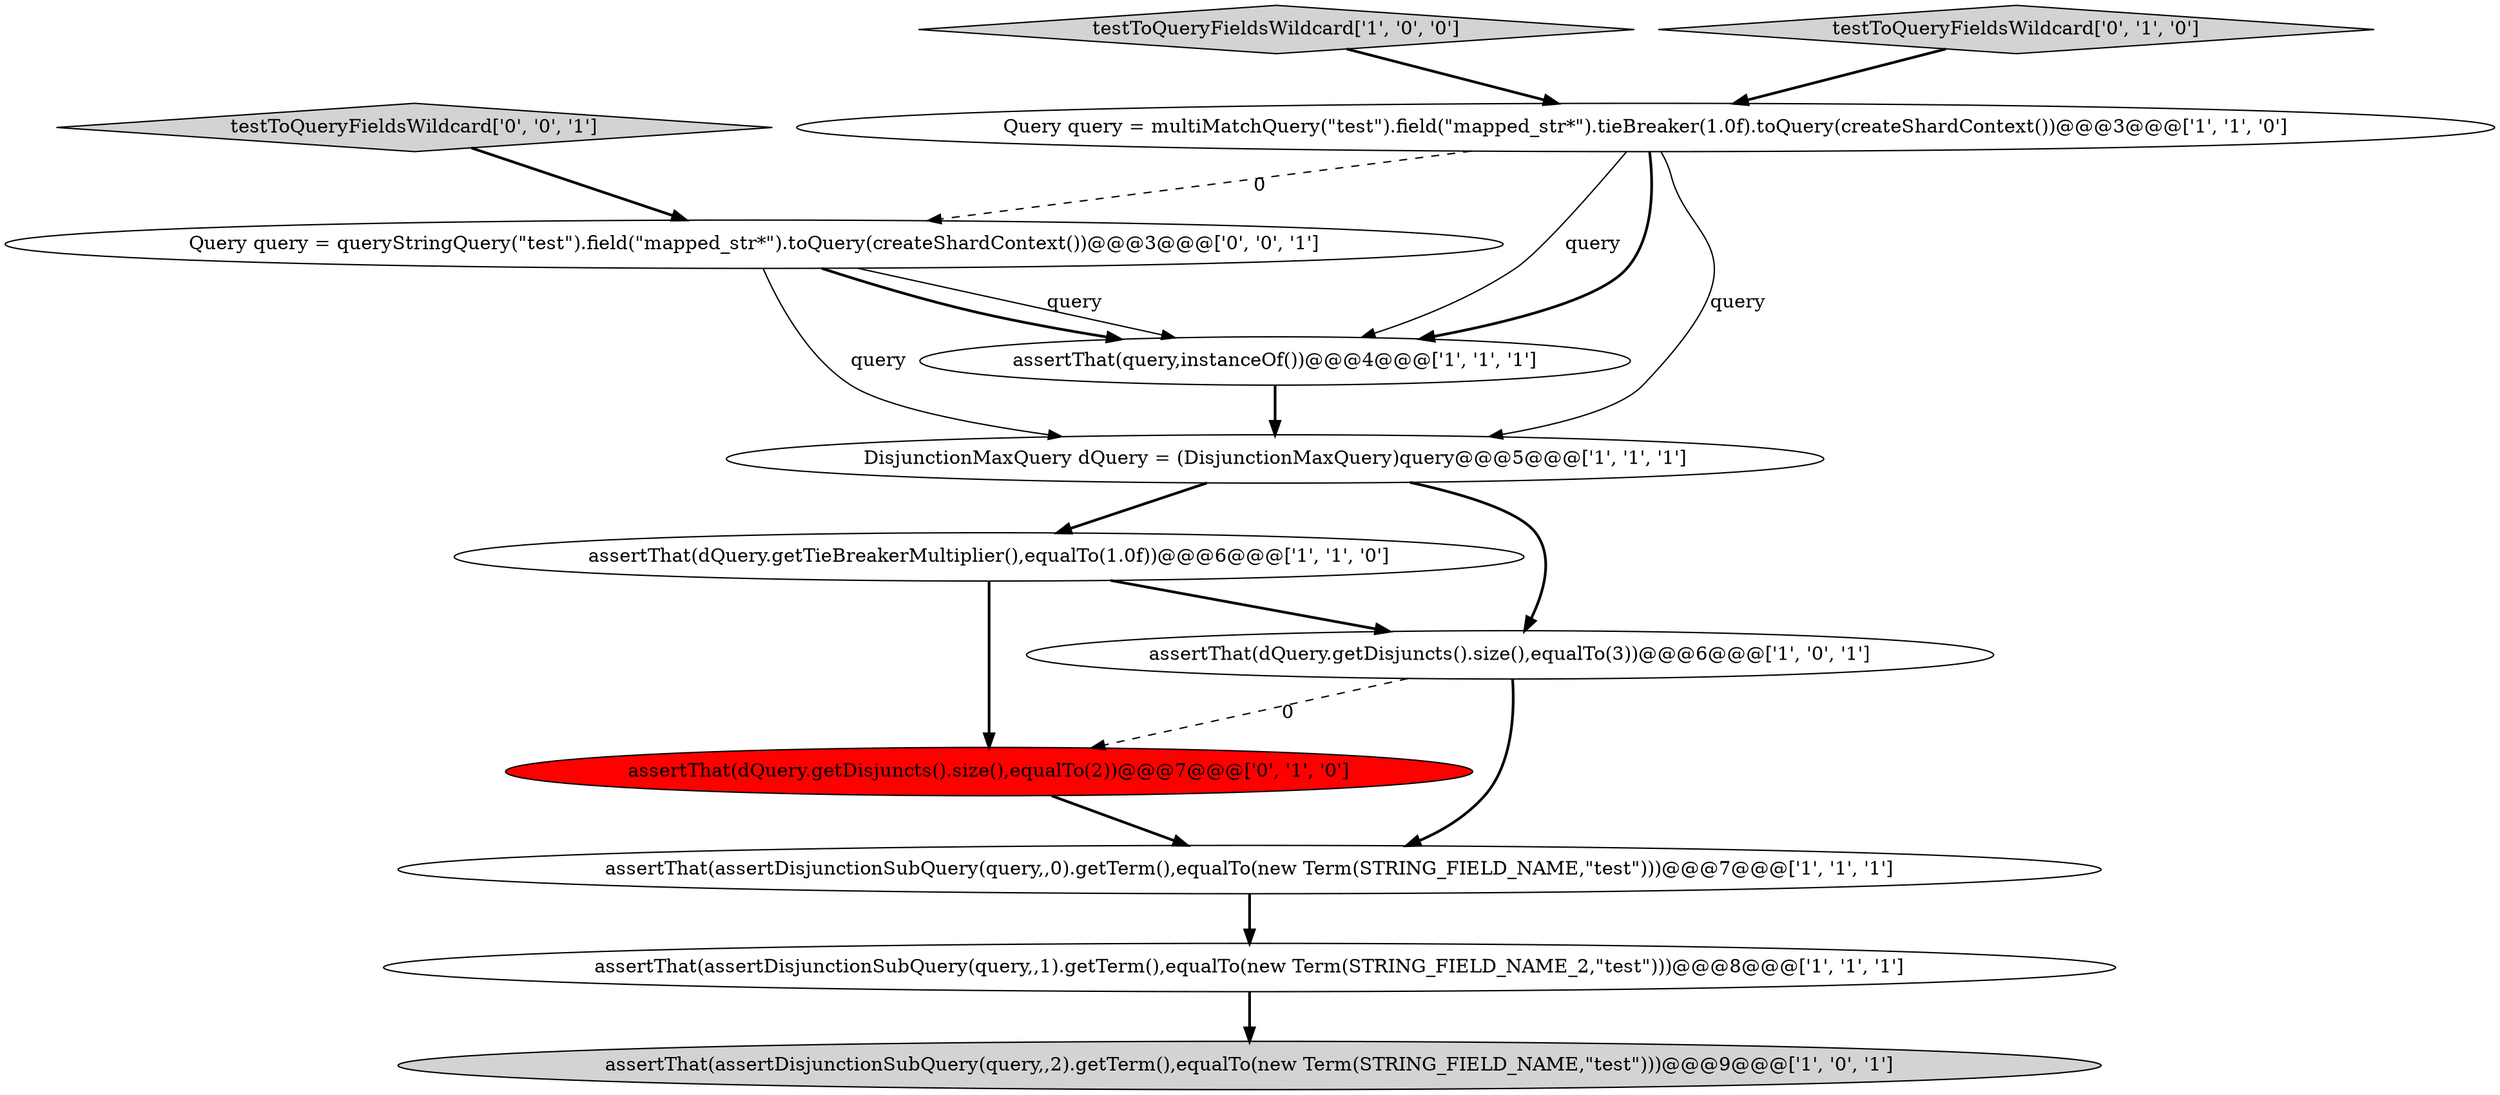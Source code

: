 digraph {
7 [style = filled, label = "assertThat(dQuery.getTieBreakerMultiplier(),equalTo(1.0f))@@@6@@@['1', '1', '0']", fillcolor = white, shape = ellipse image = "AAA0AAABBB1BBB"];
6 [style = filled, label = "assertThat(query,instanceOf())@@@4@@@['1', '1', '1']", fillcolor = white, shape = ellipse image = "AAA0AAABBB1BBB"];
1 [style = filled, label = "assertThat(assertDisjunctionSubQuery(query,,2).getTerm(),equalTo(new Term(STRING_FIELD_NAME,\"test\")))@@@9@@@['1', '0', '1']", fillcolor = lightgray, shape = ellipse image = "AAA0AAABBB1BBB"];
2 [style = filled, label = "assertThat(assertDisjunctionSubQuery(query,,1).getTerm(),equalTo(new Term(STRING_FIELD_NAME_2,\"test\")))@@@8@@@['1', '1', '1']", fillcolor = white, shape = ellipse image = "AAA0AAABBB1BBB"];
3 [style = filled, label = "testToQueryFieldsWildcard['1', '0', '0']", fillcolor = lightgray, shape = diamond image = "AAA0AAABBB1BBB"];
0 [style = filled, label = "DisjunctionMaxQuery dQuery = (DisjunctionMaxQuery)query@@@5@@@['1', '1', '1']", fillcolor = white, shape = ellipse image = "AAA0AAABBB1BBB"];
4 [style = filled, label = "assertThat(dQuery.getDisjuncts().size(),equalTo(3))@@@6@@@['1', '0', '1']", fillcolor = white, shape = ellipse image = "AAA0AAABBB1BBB"];
9 [style = filled, label = "testToQueryFieldsWildcard['0', '1', '0']", fillcolor = lightgray, shape = diamond image = "AAA0AAABBB2BBB"];
10 [style = filled, label = "assertThat(dQuery.getDisjuncts().size(),equalTo(2))@@@7@@@['0', '1', '0']", fillcolor = red, shape = ellipse image = "AAA1AAABBB2BBB"];
12 [style = filled, label = "Query query = queryStringQuery(\"test\").field(\"mapped_str*\").toQuery(createShardContext())@@@3@@@['0', '0', '1']", fillcolor = white, shape = ellipse image = "AAA0AAABBB3BBB"];
11 [style = filled, label = "testToQueryFieldsWildcard['0', '0', '1']", fillcolor = lightgray, shape = diamond image = "AAA0AAABBB3BBB"];
8 [style = filled, label = "assertThat(assertDisjunctionSubQuery(query,,0).getTerm(),equalTo(new Term(STRING_FIELD_NAME,\"test\")))@@@7@@@['1', '1', '1']", fillcolor = white, shape = ellipse image = "AAA0AAABBB1BBB"];
5 [style = filled, label = "Query query = multiMatchQuery(\"test\").field(\"mapped_str*\").tieBreaker(1.0f).toQuery(createShardContext())@@@3@@@['1', '1', '0']", fillcolor = white, shape = ellipse image = "AAA0AAABBB1BBB"];
9->5 [style = bold, label=""];
12->0 [style = solid, label="query"];
4->8 [style = bold, label=""];
12->6 [style = solid, label="query"];
5->0 [style = solid, label="query"];
6->0 [style = bold, label=""];
3->5 [style = bold, label=""];
5->6 [style = solid, label="query"];
7->4 [style = bold, label=""];
5->6 [style = bold, label=""];
10->8 [style = bold, label=""];
8->2 [style = bold, label=""];
11->12 [style = bold, label=""];
4->10 [style = dashed, label="0"];
12->6 [style = bold, label=""];
7->10 [style = bold, label=""];
0->4 [style = bold, label=""];
5->12 [style = dashed, label="0"];
2->1 [style = bold, label=""];
0->7 [style = bold, label=""];
}

